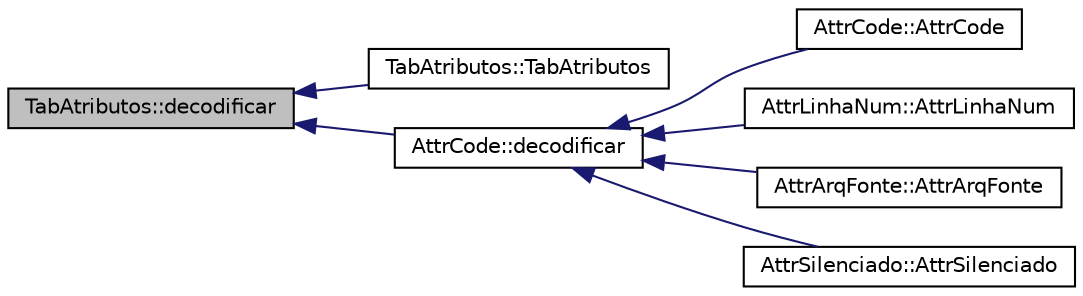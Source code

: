 digraph "TabAtributos::decodificar"
{
  edge [fontname="Helvetica",fontsize="10",labelfontname="Helvetica",labelfontsize="10"];
  node [fontname="Helvetica",fontsize="10",shape=record];
  rankdir="LR";
  Node17 [label="TabAtributos::decodificar",height=0.2,width=0.4,color="black", fillcolor="grey75", style="filled", fontcolor="black"];
  Node17 -> Node18 [dir="back",color="midnightblue",fontsize="10",style="solid",fontname="Helvetica"];
  Node18 [label="TabAtributos::TabAtributos",height=0.2,width=0.4,color="black", fillcolor="white", style="filled",URL="$class_tab_atributos.html#a4b7e9cb20a0dabb52b3670d8a8a2a202"];
  Node17 -> Node19 [dir="back",color="midnightblue",fontsize="10",style="solid",fontname="Helvetica"];
  Node19 [label="AttrCode::decodificar",height=0.2,width=0.4,color="black", fillcolor="white", style="filled",URL="$class_attr_code.html#a986a3c8407f8cd3a13a0bf2260b1ffca",tooltip="Decodificador do arquivo binário .class para o atributo <>, extraindo todos os seus campos..."];
  Node19 -> Node20 [dir="back",color="midnightblue",fontsize="10",style="solid",fontname="Helvetica"];
  Node20 [label="AttrCode::AttrCode",height=0.2,width=0.4,color="black", fillcolor="white", style="filled",URL="$class_attr_code.html#ad658eab041715a91e607daaa615589bf"];
  Node19 -> Node21 [dir="back",color="midnightblue",fontsize="10",style="solid",fontname="Helvetica"];
  Node21 [label="AttrLinhaNum::AttrLinhaNum",height=0.2,width=0.4,color="black", fillcolor="white", style="filled",URL="$class_attr_linha_num.html#a017d3976a937f3a061a6845516ee37ef"];
  Node19 -> Node22 [dir="back",color="midnightblue",fontsize="10",style="solid",fontname="Helvetica"];
  Node22 [label="AttrArqFonte::AttrArqFonte",height=0.2,width=0.4,color="black", fillcolor="white", style="filled",URL="$class_attr_arq_fonte.html#a1216638bfad2d0bfbcdb8cdee520fd0b"];
  Node19 -> Node23 [dir="back",color="midnightblue",fontsize="10",style="solid",fontname="Helvetica"];
  Node23 [label="AttrSilenciado::AttrSilenciado",height=0.2,width=0.4,color="black", fillcolor="white", style="filled",URL="$class_attr_silenciado.html#a9e180e7a6e4effb0e792e599a989cb35"];
}
